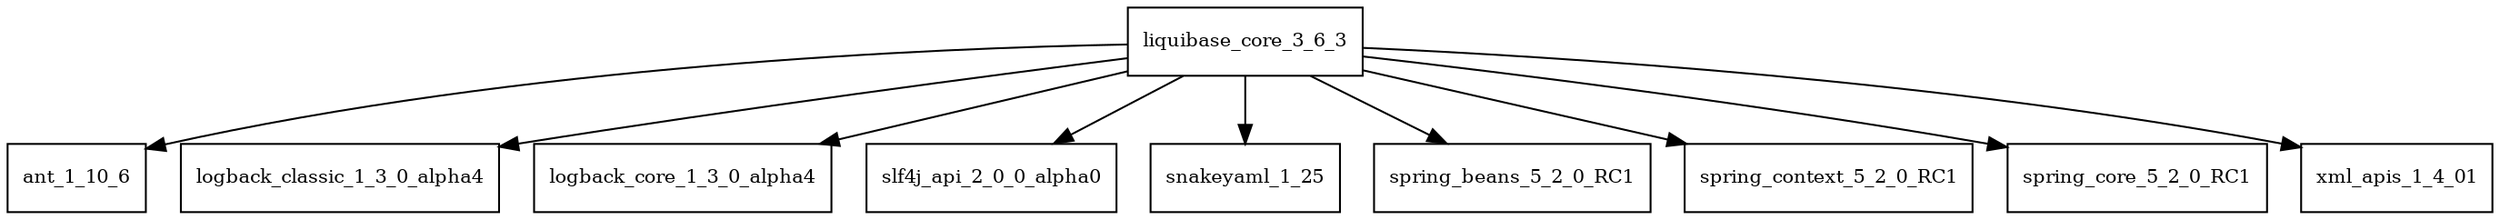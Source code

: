 digraph liquibase_core_3_6_3_dependencies {
  node [shape = box, fontsize=10.0];
  liquibase_core_3_6_3 -> ant_1_10_6;
  liquibase_core_3_6_3 -> logback_classic_1_3_0_alpha4;
  liquibase_core_3_6_3 -> logback_core_1_3_0_alpha4;
  liquibase_core_3_6_3 -> slf4j_api_2_0_0_alpha0;
  liquibase_core_3_6_3 -> snakeyaml_1_25;
  liquibase_core_3_6_3 -> spring_beans_5_2_0_RC1;
  liquibase_core_3_6_3 -> spring_context_5_2_0_RC1;
  liquibase_core_3_6_3 -> spring_core_5_2_0_RC1;
  liquibase_core_3_6_3 -> xml_apis_1_4_01;
}
